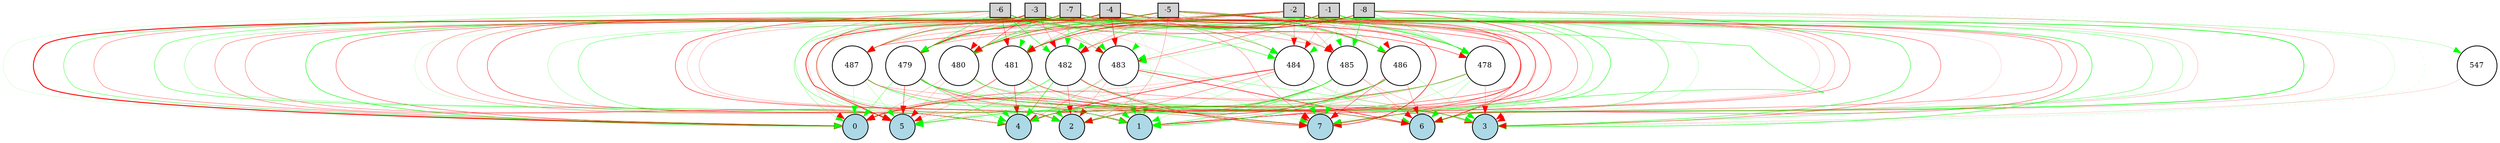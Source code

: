 digraph {
	node [fontsize=9 height=0.2 shape=circle width=0.2]
	-1 [fillcolor=lightgray shape=box style=filled]
	-2 [fillcolor=lightgray shape=box style=filled]
	-3 [fillcolor=lightgray shape=box style=filled]
	-4 [fillcolor=lightgray shape=box style=filled]
	-5 [fillcolor=lightgray shape=box style=filled]
	-6 [fillcolor=lightgray shape=box style=filled]
	-7 [fillcolor=lightgray shape=box style=filled]
	-8 [fillcolor=lightgray shape=box style=filled]
	0 [fillcolor=lightblue style=filled]
	1 [fillcolor=lightblue style=filled]
	2 [fillcolor=lightblue style=filled]
	3 [fillcolor=lightblue style=filled]
	4 [fillcolor=lightblue style=filled]
	5 [fillcolor=lightblue style=filled]
	6 [fillcolor=lightblue style=filled]
	7 [fillcolor=lightblue style=filled]
	547 [fillcolor=white style=filled]
	478 [fillcolor=white style=filled]
	479 [fillcolor=white style=filled]
	480 [fillcolor=white style=filled]
	481 [fillcolor=white style=filled]
	482 [fillcolor=white style=filled]
	483 [fillcolor=white style=filled]
	484 [fillcolor=white style=filled]
	485 [fillcolor=white style=filled]
	486 [fillcolor=white style=filled]
	487 [fillcolor=white style=filled]
	-1 -> 478 [color=green penwidth=0.3812665779733181 style=solid]
	-1 -> 479 [color=green penwidth=0.11820794255748004 style=solid]
	-1 -> 480 [color=green penwidth=0.8284182414348132 style=solid]
	-1 -> 481 [color=red penwidth=0.5942864553096197 style=solid]
	-1 -> 482 [color=green penwidth=0.11415809646275972 style=solid]
	-1 -> 483 [color=red penwidth=0.3954444836044274 style=solid]
	-1 -> 484 [color=red penwidth=0.20200500060459176 style=solid]
	-1 -> 485 [color=green penwidth=0.2321070158097534 style=solid]
	-1 -> 486 [color=green penwidth=0.2211319989038299 style=solid]
	-1 -> 487 [color=green penwidth=0.2115868088660744 style=solid]
	-2 -> 478 [color=green penwidth=0.12745192457841376 style=solid]
	-2 -> 479 [color=red penwidth=0.30597413238105964 style=solid]
	-2 -> 480 [color=red penwidth=0.4183079955665774 style=solid]
	-2 -> 481 [color=red penwidth=0.2439114449590468 style=solid]
	-2 -> 482 [color=red penwidth=0.15640650054216232 style=solid]
	-2 -> 483 [color=green penwidth=0.11749131946643032 style=solid]
	-2 -> 484 [color=red penwidth=0.2967709872637081 style=solid]
	-2 -> 485 [color=red penwidth=0.24964716112196852 style=solid]
	-2 -> 486 [color=red penwidth=0.15020455104765074 style=solid]
	-2 -> 487 [color=red penwidth=0.4405018399296028 style=solid]
	-3 -> 478 [color=red penwidth=0.3095839982811373 style=solid]
	-3 -> 479 [color=red penwidth=0.2925618337369381 style=solid]
	-3 -> 480 [color=red penwidth=0.4590818444239321 style=solid]
	-3 -> 481 [color=green penwidth=0.2585057475425092 style=solid]
	-3 -> 482 [color=red penwidth=0.2676670722335601 style=solid]
	-3 -> 483 [color=green penwidth=0.3327808491743294 style=solid]
	-3 -> 484 [color=green penwidth=0.25357745546503074 style=solid]
	-3 -> 485 [color=green penwidth=0.23565371018517509 style=solid]
	-3 -> 486 [color=green penwidth=0.3981428225339535 style=solid]
	-3 -> 487 [color=red penwidth=0.14414499690312213 style=solid]
	-4 -> 478 [color=green penwidth=0.4880805732814495 style=solid]
	-4 -> 479 [color=red penwidth=0.3369976064791052 style=solid]
	-4 -> 480 [color=green penwidth=0.3241105968060477 style=solid]
	-4 -> 481 [color=red penwidth=0.2003222293911538 style=solid]
	-4 -> 482 [color=green penwidth=0.14213525473688482 style=solid]
	-4 -> 483 [color=red penwidth=0.5899411498602539 style=solid]
	-4 -> 484 [color=red penwidth=0.3111458052750307 style=solid]
	-4 -> 485 [color=red penwidth=0.322252868703958 style=solid]
	-4 -> 486 [color=green penwidth=0.12544530758860284 style=solid]
	-4 -> 487 [color=red penwidth=0.3497191957483432 style=solid]
	-5 -> 478 [color=red penwidth=0.25309563118471223 style=solid]
	-5 -> 479 [color=green penwidth=0.23287171240003413 style=solid]
	-5 -> 480 [color=red penwidth=0.12834165695915337 style=solid]
	-5 -> 481 [color=green penwidth=0.5792266769724128 style=solid]
	-5 -> 482 [color=red penwidth=0.23496140580769695 style=solid]
	-5 -> 483 [color=green penwidth=0.10425230289154108 style=solid]
	-5 -> 484 [color=green penwidth=0.2417587444108325 style=solid]
	-5 -> 485 [color=red penwidth=0.1442492976334193 style=solid]
	-5 -> 486 [color=red penwidth=0.4732794172949528 style=solid]
	-5 -> 487 [color=red penwidth=0.2013873009280484 style=solid]
	-6 -> 478 [color=red penwidth=0.3727227089499928 style=solid]
	-6 -> 479 [color=green penwidth=0.46018239608560574 style=solid]
	-6 -> 480 [color=red penwidth=0.1540462754596368 style=solid]
	-6 -> 481 [color=red penwidth=0.42148954744810296 style=solid]
	-6 -> 482 [color=green penwidth=0.5655979852356756 style=solid]
	-6 -> 483 [color=red penwidth=0.2888904499206355 style=solid]
	-6 -> 484 [color=green penwidth=0.5220985113775132 style=solid]
	-6 -> 485 [color=green penwidth=0.1473823200415561 style=solid]
	-6 -> 486 [color=green penwidth=0.26636100471621826 style=solid]
	-6 -> 487 [color=red penwidth=0.14926381525784493 style=solid]
	-7 -> 478 [color=green penwidth=0.44229742342788636 style=solid]
	-7 -> 479 [color=red penwidth=0.786445554851678 style=solid]
	-7 -> 480 [color=green penwidth=0.49650581376389313 style=solid]
	-7 -> 481 [color=green penwidth=0.11210220607555665 style=solid]
	-7 -> 482 [color=green penwidth=0.38910762470691107 style=solid]
	-7 -> 483 [color=green penwidth=0.14406585449565168 style=solid]
	-7 -> 484 [color=green penwidth=0.1311143362360388 style=solid]
	-7 -> 485 [color=red penwidth=0.17998624596355223 style=solid]
	-7 -> 486 [color=green penwidth=0.2921904641462361 style=solid]
	-7 -> 487 [color=green penwidth=0.22435010625873292 style=solid]
	-8 -> 478 [color=green penwidth=0.37192149596048474 style=solid]
	-8 -> 479 [color=green penwidth=0.5824340108088537 style=solid]
	-8 -> 480 [color=red penwidth=0.19468041809921666 style=solid]
	-8 -> 481 [color=red penwidth=0.6422806164861586 style=solid]
	-8 -> 482 [color=red penwidth=0.32946109258126655 style=solid]
	-8 -> 483 [color=green penwidth=0.217450750229085 style=solid]
	-8 -> 484 [color=green penwidth=0.1971587188616956 style=solid]
	-8 -> 485 [color=green penwidth=0.5636863723812555 style=solid]
	-8 -> 486 [color=red penwidth=0.10875452586874641 style=solid]
	-8 -> 487 [color=red penwidth=0.277730570352002 style=solid]
	478 -> 0 [color=red penwidth=0.32393035429120287 style=solid]
	478 -> 1 [color=red penwidth=0.21872063181033843 style=solid]
	478 -> 2 [color=green penwidth=0.11476790069617887 style=solid]
	478 -> 3 [color=red penwidth=0.24346263449255928 style=solid]
	478 -> 4 [color=red penwidth=0.23931933888790072 style=solid]
	478 -> 5 [color=green penwidth=0.4965548281649652 style=solid]
	478 -> 6 [color=green penwidth=0.2280595782088954 style=solid]
	478 -> 7 [color=green penwidth=0.17617400227572877 style=solid]
	479 -> 0 [color=green penwidth=0.34432551785472737 style=solid]
	479 -> 1 [color=red penwidth=0.37799464788717185 style=solid]
	479 -> 2 [color=red penwidth=0.15724602967804102 style=solid]
	479 -> 3 [color=red penwidth=0.5090603393093233 style=solid]
	479 -> 4 [color=green penwidth=0.4815409850897514 style=solid]
	479 -> 5 [color=red penwidth=0.47546958518284543 style=solid]
	479 -> 6 [color=green penwidth=0.5904349294336831 style=solid]
	479 -> 7 [color=green penwidth=0.2821246904114836 style=solid]
	480 -> 0 [color=red penwidth=0.1888066815621885 style=solid]
	480 -> 1 [color=red penwidth=0.1762494160070851 style=solid]
	480 -> 2 [color=green penwidth=0.30223403218495926 style=solid]
	480 -> 3 [color=red penwidth=0.12282708912594008 style=solid]
	480 -> 4 [color=green penwidth=0.1135409896510522 style=solid]
	480 -> 5 [color=red penwidth=0.17005778849321931 style=solid]
	480 -> 6 [color=red penwidth=0.16269386326498428 style=dotted]
	480 -> 7 [color=green penwidth=0.35132573474590223 style=solid]
	481 -> 0 [color=red penwidth=0.34836666172253705 style=solid]
	481 -> 1 [color=red penwidth=0.1132152003326461 style=solid]
	481 -> 2 [color=green penwidth=0.24121661676073067 style=solid]
	481 -> 3 [color=green penwidth=0.27614580389465815 style=solid]
	481 -> 4 [color=red penwidth=0.44314783468371965 style=solid]
	481 -> 5 [color=red penwidth=0.20852413848874057 style=solid]
	481 -> 6 [color=red penwidth=0.1469677061216627 style=solid]
	481 -> 7 [color=red penwidth=0.4209902163991147 style=solid]
	482 -> 0 [color=green penwidth=0.23109787188176217 style=solid]
	482 -> 1 [color=green penwidth=0.18267108368256751 style=solid]
	482 -> 2 [color=red penwidth=0.37466731312006907 style=solid]
	482 -> 3 [color=green penwidth=0.4184871693576855 style=solid]
	482 -> 4 [color=green penwidth=0.6466493185817275 style=solid]
	482 -> 5 [color=green penwidth=0.44898622870362614 style=solid]
	482 -> 6 [color=red penwidth=0.11939927719600947 style=solid]
	482 -> 7 [color=red penwidth=0.5452837293836621 style=solid]
	483 -> 0 [color=green penwidth=0.13855744542302634 style=solid]
	483 -> 1 [color=green penwidth=0.2594847652646338 style=solid]
	483 -> 2 [color=red penwidth=0.20300430390339444 style=solid]
	483 -> 3 [color=green penwidth=0.31005557293424313 style=solid]
	483 -> 4 [color=red penwidth=0.23793305809699317 style=solid]
	483 -> 5 [color=green penwidth=0.11273335443709367 style=solid]
	483 -> 6 [color=red penwidth=0.67078467950446 style=solid]
	483 -> 7 [color=green penwidth=0.14090891482408396 style=solid]
	484 -> 0 [color=red penwidth=0.17627446133144747 style=solid]
	484 -> 1 [color=green penwidth=0.2245292698311882 style=solid]
	484 -> 2 [color=red penwidth=0.34249386709367574 style=solid]
	484 -> 3 [color=red penwidth=0.10407532478106489 style=solid]
	484 -> 4 [color=red penwidth=0.6975535493720363 style=solid]
	484 -> 5 [color=red penwidth=0.1750761706681213 style=solid]
	484 -> 6 [color=green penwidth=0.19421193922979835 style=solid]
	484 -> 7 [color=green penwidth=0.18501332032720358 style=solid]
	485 -> 0 [color=red penwidth=0.4117897072269341 style=solid]
	485 -> 1 [color=green penwidth=0.4576707810799736 style=solid]
	485 -> 2 [color=green penwidth=0.3816925577362775 style=solid]
	485 -> 3 [color=red penwidth=0.18723652960854892 style=solid]
	485 -> 4 [color=green penwidth=0.48854810248447633 style=solid]
	485 -> 5 [color=green penwidth=0.37705449010657976 style=solid]
	485 -> 6 [color=red penwidth=0.1962293990163525 style=solid]
	485 -> 7 [color=green penwidth=0.168525829424533 style=solid]
	486 -> 0 [color=red penwidth=0.6362292343718157 style=solid]
	486 -> 1 [color=green penwidth=0.6955629168227728 style=solid]
	486 -> 2 [color=red penwidth=0.3190797301006574 style=solid]
	486 -> 3 [color=green penwidth=0.21301219620074996 style=solid]
	486 -> 4 [color=green penwidth=0.2380240328781987 style=solid]
	486 -> 5 [color=green penwidth=0.2815891178556828 style=solid]
	486 -> 6 [color=red penwidth=0.28191844373054065 style=solid]
	486 -> 7 [color=red penwidth=0.3936466245663892 style=solid]
	487 -> 0 [color=green penwidth=0.18960839255262765 style=solid]
	487 -> 1 [color=green penwidth=0.5166442743984778 style=solid]
	487 -> 2 [color=green penwidth=0.13926044113297356 style=solid]
	487 -> 3 [color=green penwidth=0.13451147293682572 style=solid]
	487 -> 4 [color=green penwidth=0.11764316766972427 style=solid]
	487 -> 5 [color=green penwidth=0.17977674239740055 style=solid]
	487 -> 6 [color=red penwidth=0.2464104119008594 style=solid]
	487 -> 7 [color=red penwidth=0.22786314756500234 style=solid]
	-1 -> 0 [color=red penwidth=0.4140754751340212 style=solid]
	-1 -> 1 [color=red penwidth=0.26178681488355615 style=solid]
	-1 -> 2 [color=green penwidth=0.338014691962091 style=solid]
	-1 -> 3 [color=green penwidth=0.11898375316876603 style=solid]
	-1 -> 4 [color=red penwidth=0.20863216848060473 style=solid]
	-1 -> 5 [color=green penwidth=0.3561187554560712 style=solid]
	-1 -> 6 [color=green penwidth=0.7610129847297743 style=solid]
	-1 -> 7 [color=green penwidth=0.27105559578032273 style=solid]
	-2 -> 0 [color=green penwidth=0.6056654855359357 style=solid]
	-2 -> 1 [color=red penwidth=0.14444928744082186 style=solid]
	-2 -> 2 [color=red penwidth=0.3729155123331622 style=solid]
	-2 -> 3 [color=green penwidth=0.5623756354136483 style=solid]
	-2 -> 4 [color=red penwidth=0.5085824735673253 style=solid]
	-2 -> 5 [color=green penwidth=0.1944050351338873 style=solid]
	-2 -> 6 [color=red penwidth=0.37183459301318966 style=solid]
	-2 -> 7 [color=red penwidth=0.33907637922693223 style=solid]
	-3 -> 0 [color=red penwidth=1.131685568895355 style=solid]
	-3 -> 1 [color=green penwidth=0.21031716468987838 style=solid]
	-3 -> 2 [color=red penwidth=0.16669331616624122 style=solid]
	-3 -> 3 [color=green penwidth=0.4953952899822227 style=solid]
	-3 -> 4 [color=red penwidth=0.28209846352630397 style=solid]
	-3 -> 5 [color=green penwidth=0.26121399508118237 style=solid]
	-3 -> 6 [color=green penwidth=0.40263117686440053 style=solid]
	-3 -> 7 [color=red penwidth=0.2802160809950672 style=solid]
	-4 -> 0 [color=red penwidth=0.3249685344621678 style=solid]
	-4 -> 1 [color=green penwidth=0.10285138230976602 style=solid]
	-4 -> 2 [color=green penwidth=0.2656389426615687 style=solid]
	-4 -> 3 [color=red penwidth=0.10670353056341852 style=solid]
	-4 -> 4 [color=red penwidth=0.4634397967054309 style=solid]
	-4 -> 5 [color=red penwidth=0.328332680801494 style=solid]
	-4 -> 6 [color=red penwidth=0.5705085016058891 style=solid]
	-4 -> 7 [color=red penwidth=0.42404943836188624 style=solid]
	-5 -> 0 [color=green penwidth=0.2640909210581883 style=solid]
	-5 -> 1 [color=red penwidth=0.44554825612982407 style=solid]
	-5 -> 2 [color=red penwidth=0.23509491224096976 style=solid]
	-5 -> 3 [color=green penwidth=0.35283283512272623 style=solid]
	-5 -> 4 [color=green penwidth=0.1685336106679884 style=solid]
	-5 -> 5 [color=red penwidth=0.76962812787427 style=solid]
	-5 -> 6 [color=red penwidth=0.10795693368718219 style=solid]
	-5 -> 7 [color=green penwidth=0.4789801959324588 style=solid]
	-6 -> 0 [color=green penwidth=0.10786559639238677 style=solid]
	-6 -> 1 [color=green penwidth=0.350209465969751 style=solid]
	-6 -> 2 [color=red penwidth=0.5189586620456272 style=solid]
	-6 -> 3 [color=red penwidth=0.11366513721381302 style=solid]
	-6 -> 4 [color=green penwidth=0.1188283117749423 style=solid]
	-6 -> 5 [color=green penwidth=0.4314967717181133 style=solid]
	-6 -> 6 [color=red penwidth=0.3469734818351893 style=solid]
	-6 -> 7 [color=red penwidth=0.12025180072351783 style=solid]
	-7 -> 0 [color=green penwidth=0.3938032716736708 style=solid]
	-7 -> 1 [color=red penwidth=0.4763254620777898 style=solid]
	-7 -> 2 [color=red penwidth=0.20366331746088898 style=solid]
	-7 -> 3 [color=red penwidth=0.3852320709045517 style=solid]
	-7 -> 4 [color=red penwidth=0.28671807522841875 style=solid]
	-7 -> 5 [color=red penwidth=0.3311018623200699 style=solid]
	-7 -> 6 [color=green penwidth=0.155337091605519 style=solid]
	-7 -> 7 [color=red penwidth=0.7110490915236605 style=solid]
	-8 -> 0 [color=red penwidth=0.12620910693597603 style=solid]
	-8 -> 1 [color=red penwidth=0.3690687044618065 style=solid]
	-8 -> 2 [color=green penwidth=0.5489012711192175 style=solid]
	-8 -> 3 [color=green penwidth=0.12415364291023556 style=dotted]
	-8 -> 4 [color=red penwidth=0.581328471259091 style=solid]
	-8 -> 5 [color=red penwidth=0.1941976029101873 style=solid]
	-8 -> 6 [color=red penwidth=0.20240058069992606 style=solid]
	-8 -> 7 [color=red penwidth=0.16508858601264773 style=solid]
	-8 -> 547 [color=green penwidth=0.215394389973249 style=solid]
	547 -> 3 [color=red penwidth=0.12461447375698056 style=solid]
}
